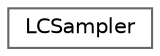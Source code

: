digraph "类继承关系图"
{
 // LATEX_PDF_SIZE
  bgcolor="transparent";
  edge [fontname=Helvetica,fontsize=10,labelfontname=Helvetica,labelfontsize=10];
  node [fontname=Helvetica,fontsize=10,shape=box,height=0.2,width=0.4];
  rankdir="LR";
  Node0 [id="Node000000",label="LCSampler",height=0.2,width=0.4,color="grey40", fillcolor="white", style="filled",URL="$struct_l_c_sampler.html",tooltip=" "];
}
